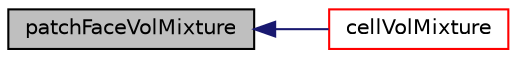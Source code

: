 digraph "patchFaceVolMixture"
{
  bgcolor="transparent";
  edge [fontname="Helvetica",fontsize="10",labelfontname="Helvetica",labelfontsize="10"];
  node [fontname="Helvetica",fontsize="10",shape=record];
  rankdir="LR";
  Node226 [label="patchFaceVolMixture",height=0.2,width=0.4,color="black", fillcolor="grey75", style="filled", fontcolor="black"];
  Node226 -> Node227 [dir="back",color="midnightblue",fontsize="10",style="solid",fontname="Helvetica"];
  Node227 [label="cellVolMixture",height=0.2,width=0.4,color="red",URL="$a31029.html#a76568f5e1573195a2c04625a8cfa9df5"];
}
